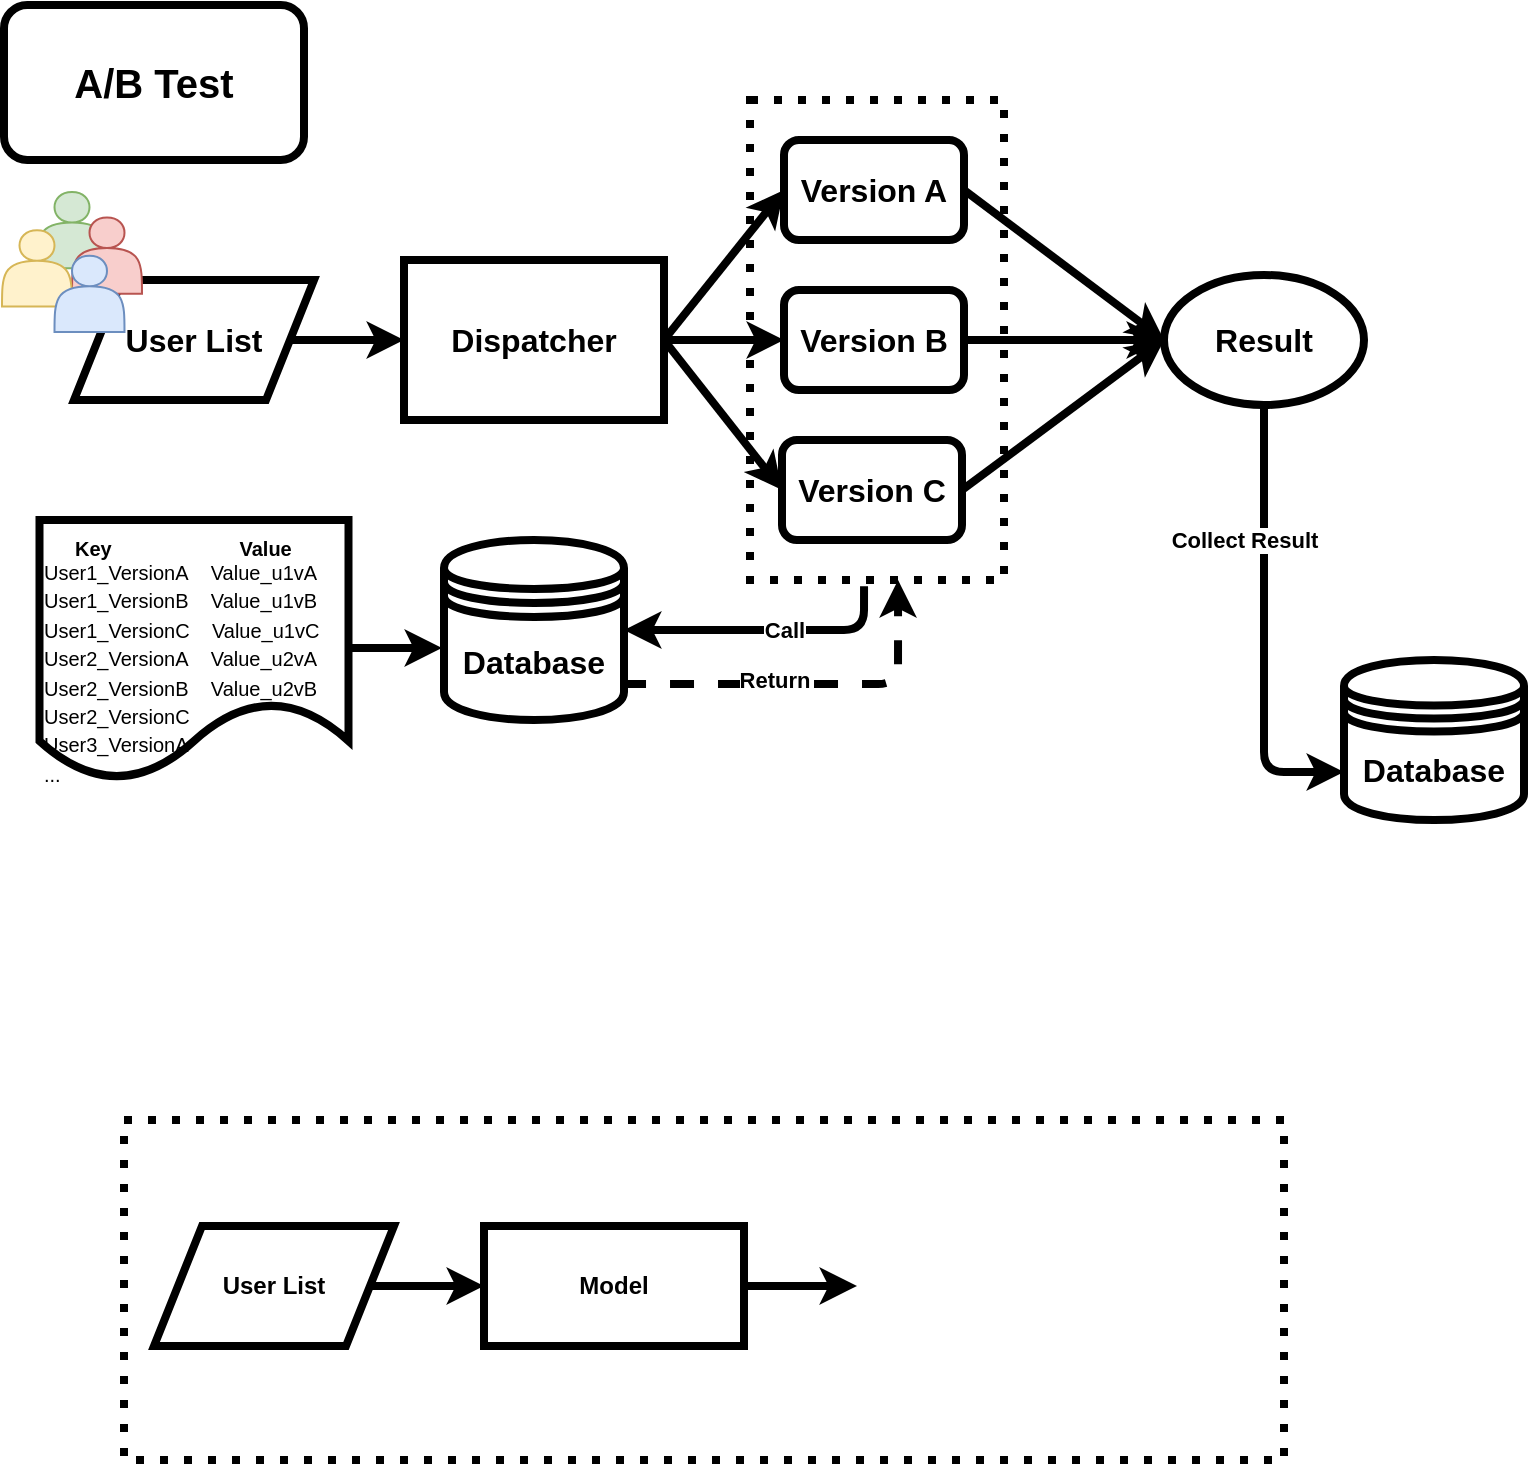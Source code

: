 <mxfile version="13.1.3" type="github" pages="3">
  <diagram id="Da-JqWe7jkn0CXI-Lhb5" name="version3">
    <mxGraphModel dx="831" dy="548" grid="1" gridSize="10" guides="1" tooltips="1" connect="1" arrows="1" fold="1" page="1" pageScale="1" pageWidth="850" pageHeight="1100" math="0" shadow="0">
      <root>
        <mxCell id="J3g5C7pw-c9Jl_xqAZz_-0" />
        <mxCell id="J3g5C7pw-c9Jl_xqAZz_-1" parent="J3g5C7pw-c9Jl_xqAZz_-0" />
        <mxCell id="J3g5C7pw-c9Jl_xqAZz_-9" value="" style="whiteSpace=wrap;html=1;strokeWidth=4;fillColor=none;align=center;dashed=1;dashPattern=1 2;" vertex="1" parent="J3g5C7pw-c9Jl_xqAZz_-1">
          <mxGeometry x="403" y="90" width="127" height="240" as="geometry" />
        </mxCell>
        <mxCell id="J3g5C7pw-c9Jl_xqAZz_-10" value="&lt;b&gt;&lt;font style=&quot;font-size: 16px&quot;&gt;Dispatcher&lt;/font&gt;&lt;/b&gt;" style="rounded=0;whiteSpace=wrap;html=1;strokeWidth=4;fillColor=#FFFFFF;align=center;" vertex="1" parent="J3g5C7pw-c9Jl_xqAZz_-1">
          <mxGeometry x="230" y="170" width="130" height="80" as="geometry" />
        </mxCell>
        <mxCell id="J3g5C7pw-c9Jl_xqAZz_-11" value="&lt;b&gt;&lt;font style=&quot;font-size: 16px&quot;&gt;Version A&lt;/font&gt;&lt;/b&gt;" style="rounded=1;whiteSpace=wrap;html=1;strokeWidth=4;fillColor=#FFFFFF;" vertex="1" parent="J3g5C7pw-c9Jl_xqAZz_-1">
          <mxGeometry x="420" y="110" width="90" height="50" as="geometry" />
        </mxCell>
        <mxCell id="J3g5C7pw-c9Jl_xqAZz_-12" value="&lt;b&gt;&lt;font style=&quot;font-size: 16px&quot;&gt;Version B&lt;/font&gt;&lt;/b&gt;" style="rounded=1;whiteSpace=wrap;html=1;strokeWidth=4;fillColor=#FFFFFF;" vertex="1" parent="J3g5C7pw-c9Jl_xqAZz_-1">
          <mxGeometry x="420" y="185" width="90" height="50" as="geometry" />
        </mxCell>
        <mxCell id="J3g5C7pw-c9Jl_xqAZz_-13" value="&lt;b&gt;&lt;font style=&quot;font-size: 16px&quot;&gt;Version C&lt;/font&gt;&lt;/b&gt;" style="rounded=1;whiteSpace=wrap;html=1;strokeWidth=4;fillColor=#FFFFFF;" vertex="1" parent="J3g5C7pw-c9Jl_xqAZz_-1">
          <mxGeometry x="419" y="260" width="90" height="50" as="geometry" />
        </mxCell>
        <mxCell id="J3g5C7pw-c9Jl_xqAZz_-14" value="" style="endArrow=classic;html=1;rounded=0;strokeWidth=4;exitX=1;exitY=0.5;exitDx=0;exitDy=0;entryX=0;entryY=0.5;entryDx=0;entryDy=0;" edge="1" parent="J3g5C7pw-c9Jl_xqAZz_-1" source="J3g5C7pw-c9Jl_xqAZz_-11" target="J3g5C7pw-c9Jl_xqAZz_-16">
          <mxGeometry width="50" height="50" relative="1" as="geometry">
            <mxPoint x="530" y="134.5" as="sourcePoint" />
            <mxPoint x="610" y="135" as="targetPoint" />
          </mxGeometry>
        </mxCell>
        <mxCell id="J3g5C7pw-c9Jl_xqAZz_-15" value="" style="endArrow=classic;html=1;rounded=0;strokeWidth=4;exitX=1;exitY=0.5;exitDx=0;exitDy=0;entryX=0;entryY=0.5;entryDx=0;entryDy=0;" edge="1" parent="J3g5C7pw-c9Jl_xqAZz_-1" source="J3g5C7pw-c9Jl_xqAZz_-12" target="J3g5C7pw-c9Jl_xqAZz_-16">
          <mxGeometry width="50" height="50" relative="1" as="geometry">
            <mxPoint x="530" y="209.5" as="sourcePoint" />
            <mxPoint x="590" y="209.5" as="targetPoint" />
          </mxGeometry>
        </mxCell>
        <mxCell id="J3g5C7pw-c9Jl_xqAZz_-16" value="&lt;b&gt;&lt;font style=&quot;font-size: 16px&quot;&gt;Result&lt;/font&gt;&lt;/b&gt;" style="ellipse;whiteSpace=wrap;html=1;strokeWidth=4;fillColor=#FFFFFF;" vertex="1" parent="J3g5C7pw-c9Jl_xqAZz_-1">
          <mxGeometry x="610" y="177.5" width="100" height="65" as="geometry" />
        </mxCell>
        <mxCell id="J3g5C7pw-c9Jl_xqAZz_-17" value="" style="endArrow=classic;html=1;rounded=0;strokeWidth=4;exitX=1;exitY=0.5;exitDx=0;exitDy=0;entryX=0;entryY=0.5;entryDx=0;entryDy=0;" edge="1" parent="J3g5C7pw-c9Jl_xqAZz_-1" source="J3g5C7pw-c9Jl_xqAZz_-13" target="J3g5C7pw-c9Jl_xqAZz_-16">
          <mxGeometry width="50" height="50" relative="1" as="geometry">
            <mxPoint x="530" y="284.5" as="sourcePoint" />
            <mxPoint x="610" y="285" as="targetPoint" />
          </mxGeometry>
        </mxCell>
        <mxCell id="J3g5C7pw-c9Jl_xqAZz_-18" value="" style="endArrow=classic;html=1;strokeWidth=4;exitX=0.449;exitY=1.013;exitDx=0;exitDy=0;entryX=1;entryY=0.5;entryDx=0;entryDy=0;exitPerimeter=0;" edge="1" parent="J3g5C7pw-c9Jl_xqAZz_-1" source="J3g5C7pw-c9Jl_xqAZz_-9" target="J3g5C7pw-c9Jl_xqAZz_-26">
          <mxGeometry width="50" height="50" relative="1" as="geometry">
            <mxPoint x="469" y="341" as="sourcePoint" />
            <mxPoint x="465" y="410" as="targetPoint" />
            <Array as="points">
              <mxPoint x="460" y="355" />
            </Array>
          </mxGeometry>
        </mxCell>
        <mxCell id="J3g5C7pw-c9Jl_xqAZz_-19" value="&lt;b&gt;Call&lt;/b&gt;" style="edgeLabel;html=1;align=center;verticalAlign=middle;resizable=0;points=[];" vertex="1" connectable="0" parent="J3g5C7pw-c9Jl_xqAZz_-18">
          <mxGeometry x="-0.569" relative="1" as="geometry">
            <mxPoint x="-31.88" as="offset" />
          </mxGeometry>
        </mxCell>
        <mxCell id="J3g5C7pw-c9Jl_xqAZz_-20" value="" style="endArrow=classic;html=1;strokeWidth=4;dashed=1;entryX=0.583;entryY=1;entryDx=0;entryDy=0;exitX=0.989;exitY=0.8;exitDx=0;exitDy=0;exitPerimeter=0;entryPerimeter=0;" edge="1" parent="J3g5C7pw-c9Jl_xqAZz_-1" source="J3g5C7pw-c9Jl_xqAZz_-26" target="J3g5C7pw-c9Jl_xqAZz_-9">
          <mxGeometry width="50" height="50" relative="1" as="geometry">
            <mxPoint x="498" y="410" as="sourcePoint" />
            <mxPoint x="500" y="340" as="targetPoint" />
            <Array as="points">
              <mxPoint x="477" y="382" />
            </Array>
          </mxGeometry>
        </mxCell>
        <mxCell id="J3g5C7pw-c9Jl_xqAZz_-21" value="&lt;b&gt;Return&lt;/b&gt;" style="edgeLabel;html=1;align=center;verticalAlign=middle;resizable=0;points=[];" vertex="1" connectable="0" parent="J3g5C7pw-c9Jl_xqAZz_-20">
          <mxGeometry x="-0.569" relative="1" as="geometry">
            <mxPoint x="34.99" y="-2.0" as="offset" />
          </mxGeometry>
        </mxCell>
        <mxCell id="J3g5C7pw-c9Jl_xqAZz_-22" value="" style="edgeStyle=elbowEdgeStyle;elbow=vertical;endArrow=classic;html=1;strokeWidth=4;exitX=0.5;exitY=1;exitDx=0;exitDy=0;entryX=0;entryY=0.7;entryDx=0;entryDy=0;" edge="1" parent="J3g5C7pw-c9Jl_xqAZz_-1" source="J3g5C7pw-c9Jl_xqAZz_-16" target="J3g5C7pw-c9Jl_xqAZz_-24">
          <mxGeometry width="50" height="50" relative="1" as="geometry">
            <mxPoint x="670" y="346" as="sourcePoint" />
            <mxPoint x="661" y="420" as="targetPoint" />
            <Array as="points">
              <mxPoint x="680" y="426" />
            </Array>
          </mxGeometry>
        </mxCell>
        <mxCell id="J3g5C7pw-c9Jl_xqAZz_-23" value="&lt;b&gt;Collect Result&lt;/b&gt;" style="edgeLabel;html=1;align=center;verticalAlign=middle;resizable=0;points=[];" vertex="1" connectable="0" parent="J3g5C7pw-c9Jl_xqAZz_-22">
          <mxGeometry x="0.566" relative="1" as="geometry">
            <mxPoint x="-10" y="-107.79" as="offset" />
          </mxGeometry>
        </mxCell>
        <mxCell id="J3g5C7pw-c9Jl_xqAZz_-24" value="&lt;b&gt;&lt;font style=&quot;font-size: 16px&quot;&gt;Database&lt;/font&gt;&lt;/b&gt;" style="shape=datastore;whiteSpace=wrap;html=1;strokeWidth=4;fillColor=#FFFFFF;" vertex="1" parent="J3g5C7pw-c9Jl_xqAZz_-1">
          <mxGeometry x="700" y="370" width="90" height="80" as="geometry" />
        </mxCell>
        <mxCell id="J3g5C7pw-c9Jl_xqAZz_-25" value="&lt;font style=&quot;font-size: 20px&quot;&gt;&lt;b&gt;A/B Test&lt;/b&gt;&lt;/font&gt;" style="rounded=1;whiteSpace=wrap;html=1;strokeWidth=4;fillColor=none;align=center;" vertex="1" parent="J3g5C7pw-c9Jl_xqAZz_-1">
          <mxGeometry x="30" y="42.5" width="150" height="77.5" as="geometry" />
        </mxCell>
        <mxCell id="J3g5C7pw-c9Jl_xqAZz_-26" value="&lt;b&gt;&lt;font style=&quot;font-size: 16px&quot;&gt;Database&lt;/font&gt;&lt;/b&gt;" style="shape=datastore;whiteSpace=wrap;html=1;strokeWidth=4;fillColor=#FFFFFF;" vertex="1" parent="J3g5C7pw-c9Jl_xqAZz_-1">
          <mxGeometry x="250" y="310" width="90" height="90" as="geometry" />
        </mxCell>
        <mxCell id="J3g5C7pw-c9Jl_xqAZz_-27" value="&lt;b&gt;&lt;font style=&quot;font-size: 16px&quot;&gt;User List&lt;/font&gt;&lt;/b&gt;" style="shape=parallelogram;perimeter=parallelogramPerimeter;whiteSpace=wrap;html=1;strokeWidth=4;fillColor=#FFFFFF;align=center;" vertex="1" parent="J3g5C7pw-c9Jl_xqAZz_-1">
          <mxGeometry x="65" y="180" width="120" height="60" as="geometry" />
        </mxCell>
        <mxCell id="J3g5C7pw-c9Jl_xqAZz_-28" value="" style="edgeStyle=orthogonalEdgeStyle;rounded=0;orthogonalLoop=1;jettySize=auto;html=1;strokeWidth=4;exitX=1;exitY=0.5;exitDx=0;exitDy=0;" edge="1" parent="J3g5C7pw-c9Jl_xqAZz_-1" source="J3g5C7pw-c9Jl_xqAZz_-27" target="J3g5C7pw-c9Jl_xqAZz_-10">
          <mxGeometry relative="1" as="geometry">
            <mxPoint x="227" y="209.5" as="targetPoint" />
            <mxPoint x="170" y="209.5" as="sourcePoint" />
          </mxGeometry>
        </mxCell>
        <mxCell id="J3g5C7pw-c9Jl_xqAZz_-29" value="" style="group" vertex="1" connectable="0" parent="J3g5C7pw-c9Jl_xqAZz_-1">
          <mxGeometry x="29" y="136" width="70" height="70" as="geometry" />
        </mxCell>
        <mxCell id="J3g5C7pw-c9Jl_xqAZz_-30" value="" style="group" vertex="1" connectable="0" parent="J3g5C7pw-c9Jl_xqAZz_-29">
          <mxGeometry width="70" height="70" as="geometry" />
        </mxCell>
        <mxCell id="J3g5C7pw-c9Jl_xqAZz_-31" value="" style="group" vertex="1" connectable="0" parent="J3g5C7pw-c9Jl_xqAZz_-30">
          <mxGeometry width="70" height="70" as="geometry" />
        </mxCell>
        <mxCell id="J3g5C7pw-c9Jl_xqAZz_-32" value="" style="shape=actor;whiteSpace=wrap;html=1;fillColor=#d5e8d4;strokeColor=#82b366;" vertex="1" parent="J3g5C7pw-c9Jl_xqAZz_-31">
          <mxGeometry x="17.5" width="35" height="38.182" as="geometry" />
        </mxCell>
        <mxCell id="J3g5C7pw-c9Jl_xqAZz_-33" value="" style="shape=actor;whiteSpace=wrap;html=1;fillColor=#f8cecc;strokeColor=#b85450;" vertex="1" parent="J3g5C7pw-c9Jl_xqAZz_-31">
          <mxGeometry x="35" y="12.727" width="35" height="38.182" as="geometry" />
        </mxCell>
        <mxCell id="J3g5C7pw-c9Jl_xqAZz_-34" value="" style="shape=actor;whiteSpace=wrap;html=1;fillColor=#fff2cc;strokeColor=#d6b656;" vertex="1" parent="J3g5C7pw-c9Jl_xqAZz_-31">
          <mxGeometry y="19.091" width="35" height="38.182" as="geometry" />
        </mxCell>
        <mxCell id="J3g5C7pw-c9Jl_xqAZz_-35" value="" style="shape=actor;whiteSpace=wrap;html=1;fillColor=#dae8fc;strokeColor=#6c8ebf;" vertex="1" parent="J3g5C7pw-c9Jl_xqAZz_-31">
          <mxGeometry x="26.25" y="31.818" width="35" height="38.182" as="geometry" />
        </mxCell>
        <mxCell id="J3g5C7pw-c9Jl_xqAZz_-36" value="" style="endArrow=classic;html=1;strokeWidth=4;entryX=0;entryY=0.5;entryDx=0;entryDy=0;" edge="1" parent="J3g5C7pw-c9Jl_xqAZz_-1" target="J3g5C7pw-c9Jl_xqAZz_-11">
          <mxGeometry width="50" height="50" relative="1" as="geometry">
            <mxPoint x="360" y="210" as="sourcePoint" />
            <mxPoint x="410" y="160" as="targetPoint" />
          </mxGeometry>
        </mxCell>
        <mxCell id="J3g5C7pw-c9Jl_xqAZz_-37" value="" style="endArrow=classic;html=1;strokeWidth=4;entryX=0;entryY=0.5;entryDx=0;entryDy=0;" edge="1" parent="J3g5C7pw-c9Jl_xqAZz_-1" target="J3g5C7pw-c9Jl_xqAZz_-12">
          <mxGeometry width="50" height="50" relative="1" as="geometry">
            <mxPoint x="360" y="210" as="sourcePoint" />
            <mxPoint x="410" y="160" as="targetPoint" />
          </mxGeometry>
        </mxCell>
        <mxCell id="J3g5C7pw-c9Jl_xqAZz_-38" value="" style="endArrow=classic;html=1;strokeWidth=4;entryX=0;entryY=0.5;entryDx=0;entryDy=0;" edge="1" parent="J3g5C7pw-c9Jl_xqAZz_-1" target="J3g5C7pw-c9Jl_xqAZz_-13">
          <mxGeometry width="50" height="50" relative="1" as="geometry">
            <mxPoint x="360" y="210" as="sourcePoint" />
            <mxPoint x="410" y="160" as="targetPoint" />
          </mxGeometry>
        </mxCell>
        <mxCell id="J3g5C7pw-c9Jl_xqAZz_-3" value="" style="whiteSpace=wrap;html=1;strokeWidth=4;fillColor=none;align=center;dashed=1;dashPattern=1 2;" vertex="1" parent="J3g5C7pw-c9Jl_xqAZz_-1">
          <mxGeometry x="90" y="600" width="580" height="170" as="geometry" />
        </mxCell>
        <mxCell id="J3g5C7pw-c9Jl_xqAZz_-4" value="&lt;b&gt;User List&lt;/b&gt;" style="shape=parallelogram;perimeter=parallelogramPerimeter;whiteSpace=wrap;html=1;strokeWidth=4;fillColor=#FFFFFF;align=center;" vertex="1" parent="J3g5C7pw-c9Jl_xqAZz_-1">
          <mxGeometry x="105" y="653" width="120" height="60" as="geometry" />
        </mxCell>
        <mxCell id="J3g5C7pw-c9Jl_xqAZz_-39" value="" style="edgeStyle=orthogonalEdgeStyle;rounded=0;orthogonalLoop=1;jettySize=auto;html=1;exitX=1;exitY=0.5;exitDx=0;exitDy=0;strokeWidth=4;" edge="1" parent="J3g5C7pw-c9Jl_xqAZz_-1" source="J3g5C7pw-c9Jl_xqAZz_-5">
          <mxGeometry relative="1" as="geometry">
            <mxPoint x="249" y="364" as="targetPoint" />
            <Array as="points">
              <mxPoint x="185" y="364" />
            </Array>
          </mxGeometry>
        </mxCell>
        <mxCell id="J3g5C7pw-c9Jl_xqAZz_-5" value="&lt;div style=&quot;text-align: center&quot;&gt;&lt;span style=&quot;font-size: 10px&quot;&gt;&lt;b&gt;Key&amp;nbsp; &amp;nbsp; &amp;nbsp; &amp;nbsp; &amp;nbsp; &amp;nbsp; &amp;nbsp; &amp;nbsp; &amp;nbsp; &amp;nbsp; &amp;nbsp; &amp;nbsp;Value&lt;/b&gt;&lt;/span&gt;&lt;/div&gt;&lt;font style=&quot;font-size: 10px&quot;&gt;&lt;div style=&quot;text-align: center&quot;&gt;&lt;span&gt;User1_VersionA&amp;nbsp; &amp;nbsp; Value_u1vA&amp;nbsp;&lt;/span&gt;&lt;/div&gt;&lt;span&gt;User1_&lt;/span&gt;VersionB&amp;nbsp; &amp;nbsp;&amp;nbsp;&lt;span style=&quot;text-align: center&quot;&gt;Value_u1vB&lt;/span&gt;&lt;span&gt;&lt;br&gt;User1_&lt;/span&gt;VersionC&amp;nbsp; &amp;nbsp;&amp;nbsp;&lt;span style=&quot;text-align: center&quot;&gt;Value_u1vC&lt;/span&gt;&lt;span&gt;&lt;br&gt;User2_&lt;/span&gt;VersionA&amp;nbsp; &amp;nbsp;&amp;nbsp;&lt;span style=&quot;text-align: center&quot;&gt;Value_u2vA&lt;/span&gt;&lt;span&gt;&lt;br&gt;User2_&lt;/span&gt;VersionB&amp;nbsp; &amp;nbsp;&amp;nbsp;&lt;span style=&quot;text-align: center&quot;&gt;Value_u2vB&lt;/span&gt;&lt;span&gt;&lt;br&gt;User2_&lt;/span&gt;VersionC&lt;span&gt;&lt;br&gt;&lt;/span&gt;User3_VersionA&lt;br&gt;...&lt;/font&gt;" style="shape=document;whiteSpace=wrap;html=1;boundedLbl=1;strokeWidth=4;fillColor=#FFFFFF;align=left;horizontal=1;verticalAlign=top;labelPosition=center;verticalLabelPosition=middle;" vertex="1" parent="J3g5C7pw-c9Jl_xqAZz_-1">
          <mxGeometry x="47.75" y="300" width="154.5" height="130" as="geometry" />
        </mxCell>
        <mxCell id="J3g5C7pw-c9Jl_xqAZz_-6" value="&lt;b&gt;Model&lt;/b&gt;" style="rounded=0;whiteSpace=wrap;html=1;strokeWidth=4;fillColor=#FFFFFF;align=center;" vertex="1" parent="J3g5C7pw-c9Jl_xqAZz_-1">
          <mxGeometry x="270" y="653" width="130" height="60" as="geometry" />
        </mxCell>
        <mxCell id="J3g5C7pw-c9Jl_xqAZz_-7" value="" style="edgeStyle=orthogonalEdgeStyle;rounded=0;orthogonalLoop=1;jettySize=auto;html=1;strokeWidth=4;" edge="1" parent="J3g5C7pw-c9Jl_xqAZz_-1" source="J3g5C7pw-c9Jl_xqAZz_-4">
          <mxGeometry relative="1" as="geometry">
            <mxPoint x="270" y="683" as="targetPoint" />
          </mxGeometry>
        </mxCell>
        <mxCell id="J3g5C7pw-c9Jl_xqAZz_-8" value="" style="edgeStyle=orthogonalEdgeStyle;rounded=0;orthogonalLoop=1;jettySize=auto;html=1;strokeWidth=4;exitX=1;exitY=0.5;exitDx=0;exitDy=0;" edge="1" parent="J3g5C7pw-c9Jl_xqAZz_-1" source="J3g5C7pw-c9Jl_xqAZz_-6">
          <mxGeometry relative="1" as="geometry">
            <mxPoint x="413" y="682.5" as="sourcePoint" />
            <mxPoint x="456.5" y="683" as="targetPoint" />
          </mxGeometry>
        </mxCell>
      </root>
    </mxGraphModel>
  </diagram>
  <diagram id="dIA2EtkX-octXhOYNSxC" name="version2">
    <mxGraphModel dx="831" dy="548" grid="1" gridSize="10" guides="1" tooltips="1" connect="1" arrows="1" fold="1" page="1" pageScale="1" pageWidth="850" pageHeight="1100" math="0" shadow="0">
      <root>
        <mxCell id="CGUA-ECJm09ZSKrqVNG9-0" />
        <mxCell id="CGUA-ECJm09ZSKrqVNG9-1" parent="CGUA-ECJm09ZSKrqVNG9-0" />
        <mxCell id="AVktsXUZpbWh8RG4bnSt-0" value="" style="group" parent="CGUA-ECJm09ZSKrqVNG9-1" vertex="1" connectable="0">
          <mxGeometry x="60" y="440" width="580" height="170" as="geometry" />
        </mxCell>
        <mxCell id="M74satt1YnK-4wll9DXa-1" value="" style="whiteSpace=wrap;html=1;strokeWidth=4;fillColor=none;align=center;dashed=1;dashPattern=1 2;" parent="AVktsXUZpbWh8RG4bnSt-0" vertex="1">
          <mxGeometry width="580" height="170" as="geometry" />
        </mxCell>
        <mxCell id="M74satt1YnK-4wll9DXa-0" value="&lt;b&gt;User List&lt;/b&gt;" style="shape=parallelogram;perimeter=parallelogramPerimeter;whiteSpace=wrap;html=1;strokeWidth=4;fillColor=#FFFFFF;align=center;" parent="AVktsXUZpbWh8RG4bnSt-0" vertex="1">
          <mxGeometry x="15" y="53" width="120" height="60" as="geometry" />
        </mxCell>
        <mxCell id="M74satt1YnK-4wll9DXa-30" value="&lt;div style=&quot;text-align: center&quot;&gt;&lt;span style=&quot;font-size: 10px&quot;&gt;&lt;b&gt;Key&amp;nbsp; &amp;nbsp; &amp;nbsp; &amp;nbsp; &amp;nbsp; &amp;nbsp; &amp;nbsp; &amp;nbsp; &amp;nbsp; &amp;nbsp; &amp;nbsp; &amp;nbsp;Value&lt;/b&gt;&lt;/span&gt;&lt;/div&gt;&lt;font style=&quot;font-size: 10px&quot;&gt;&lt;div style=&quot;text-align: center&quot;&gt;&lt;span&gt;User1_VersionA&amp;nbsp; &amp;nbsp; Value_u1vA&amp;nbsp;&lt;/span&gt;&lt;/div&gt;&lt;span&gt;User1_&lt;/span&gt;VersionB&amp;nbsp; &amp;nbsp;&amp;nbsp;&lt;span style=&quot;text-align: center&quot;&gt;Value_u1vB&lt;/span&gt;&lt;span&gt;&lt;br&gt;User1_&lt;/span&gt;VersionC&amp;nbsp; &amp;nbsp;&amp;nbsp;&lt;span style=&quot;text-align: center&quot;&gt;Value_u1vC&lt;/span&gt;&lt;span&gt;&lt;br&gt;User2_&lt;/span&gt;VersionA&amp;nbsp; &amp;nbsp;&amp;nbsp;&lt;span style=&quot;text-align: center&quot;&gt;Value_u2vA&lt;/span&gt;&lt;span&gt;&lt;br&gt;User2_&lt;/span&gt;VersionB&amp;nbsp; &amp;nbsp;&amp;nbsp;&lt;span style=&quot;text-align: center&quot;&gt;Value_u2vB&lt;/span&gt;&lt;span&gt;&lt;br&gt;User2_&lt;/span&gt;VersionC&lt;span&gt;&lt;br&gt;&lt;/span&gt;User3_VersionA&lt;br&gt;...&lt;/font&gt;" style="shape=document;whiteSpace=wrap;html=1;boundedLbl=1;strokeWidth=4;fillColor=#FFFFFF;align=left;horizontal=1;verticalAlign=top;labelPosition=center;verticalLabelPosition=middle;" parent="AVktsXUZpbWh8RG4bnSt-0" vertex="1">
          <mxGeometry x="366.5" y="20" width="179" height="130" as="geometry" />
        </mxCell>
        <mxCell id="M74satt1YnK-4wll9DXa-31" value="&lt;b&gt;Model&lt;/b&gt;" style="rounded=0;whiteSpace=wrap;html=1;strokeWidth=4;fillColor=#FFFFFF;align=center;" parent="AVktsXUZpbWh8RG4bnSt-0" vertex="1">
          <mxGeometry x="180" y="53" width="130" height="60" as="geometry" />
        </mxCell>
        <mxCell id="M74satt1YnK-4wll9DXa-32" value="" style="edgeStyle=orthogonalEdgeStyle;rounded=0;orthogonalLoop=1;jettySize=auto;html=1;strokeWidth=4;" parent="AVktsXUZpbWh8RG4bnSt-0" source="M74satt1YnK-4wll9DXa-0" edge="1">
          <mxGeometry relative="1" as="geometry">
            <mxPoint x="180" y="83" as="targetPoint" />
          </mxGeometry>
        </mxCell>
        <mxCell id="M74satt1YnK-4wll9DXa-33" value="" style="edgeStyle=orthogonalEdgeStyle;rounded=0;orthogonalLoop=1;jettySize=auto;html=1;strokeWidth=4;exitX=1;exitY=0.5;exitDx=0;exitDy=0;" parent="AVktsXUZpbWh8RG4bnSt-0" source="M74satt1YnK-4wll9DXa-31" edge="1">
          <mxGeometry relative="1" as="geometry">
            <mxPoint x="323" y="82.5" as="sourcePoint" />
            <mxPoint x="366.5" y="83" as="targetPoint" />
          </mxGeometry>
        </mxCell>
        <mxCell id="M74satt1YnK-4wll9DXa-2" value="" style="whiteSpace=wrap;html=1;strokeWidth=4;fillColor=none;align=center;dashed=1;dashPattern=1 2;" parent="CGUA-ECJm09ZSKrqVNG9-1" vertex="1">
          <mxGeometry x="403" y="90" width="127" height="240" as="geometry" />
        </mxCell>
        <mxCell id="M74satt1YnK-4wll9DXa-7" value="&lt;b&gt;&lt;font style=&quot;font-size: 16px&quot;&gt;Dispatcher&lt;/font&gt;&lt;/b&gt;" style="rounded=0;whiteSpace=wrap;html=1;strokeWidth=4;fillColor=#FFFFFF;align=center;" parent="CGUA-ECJm09ZSKrqVNG9-1" vertex="1">
          <mxGeometry x="230" y="170" width="130" height="80" as="geometry" />
        </mxCell>
        <mxCell id="M74satt1YnK-4wll9DXa-10" value="&lt;b&gt;&lt;font style=&quot;font-size: 16px&quot;&gt;Version A&lt;/font&gt;&lt;/b&gt;" style="rounded=1;whiteSpace=wrap;html=1;strokeWidth=4;fillColor=#FFFFFF;" parent="CGUA-ECJm09ZSKrqVNG9-1" vertex="1">
          <mxGeometry x="420" y="110" width="90" height="50" as="geometry" />
        </mxCell>
        <mxCell id="M74satt1YnK-4wll9DXa-11" value="&lt;b&gt;&lt;font style=&quot;font-size: 16px&quot;&gt;Version B&lt;/font&gt;&lt;/b&gt;" style="rounded=1;whiteSpace=wrap;html=1;strokeWidth=4;fillColor=#FFFFFF;" parent="CGUA-ECJm09ZSKrqVNG9-1" vertex="1">
          <mxGeometry x="420" y="185" width="90" height="50" as="geometry" />
        </mxCell>
        <mxCell id="M74satt1YnK-4wll9DXa-12" value="&lt;b&gt;&lt;font style=&quot;font-size: 16px&quot;&gt;Version C&lt;/font&gt;&lt;/b&gt;" style="rounded=1;whiteSpace=wrap;html=1;strokeWidth=4;fillColor=#FFFFFF;" parent="CGUA-ECJm09ZSKrqVNG9-1" vertex="1">
          <mxGeometry x="419" y="260" width="90" height="50" as="geometry" />
        </mxCell>
        <mxCell id="M74satt1YnK-4wll9DXa-13" value="" style="endArrow=classic;html=1;rounded=0;strokeWidth=4;exitX=1;exitY=0.5;exitDx=0;exitDy=0;entryX=0;entryY=0.5;entryDx=0;entryDy=0;" parent="CGUA-ECJm09ZSKrqVNG9-1" source="M74satt1YnK-4wll9DXa-10" target="M74satt1YnK-4wll9DXa-17" edge="1">
          <mxGeometry width="50" height="50" relative="1" as="geometry">
            <mxPoint x="530" y="134.5" as="sourcePoint" />
            <mxPoint x="610" y="135" as="targetPoint" />
          </mxGeometry>
        </mxCell>
        <mxCell id="M74satt1YnK-4wll9DXa-16" value="" style="endArrow=classic;html=1;rounded=0;strokeWidth=4;exitX=1;exitY=0.5;exitDx=0;exitDy=0;entryX=0;entryY=0.5;entryDx=0;entryDy=0;" parent="CGUA-ECJm09ZSKrqVNG9-1" source="M74satt1YnK-4wll9DXa-11" target="M74satt1YnK-4wll9DXa-17" edge="1">
          <mxGeometry width="50" height="50" relative="1" as="geometry">
            <mxPoint x="530" y="209.5" as="sourcePoint" />
            <mxPoint x="590" y="209.5" as="targetPoint" />
          </mxGeometry>
        </mxCell>
        <mxCell id="M74satt1YnK-4wll9DXa-17" value="&lt;b&gt;&lt;font style=&quot;font-size: 16px&quot;&gt;Result&lt;/font&gt;&lt;/b&gt;" style="ellipse;whiteSpace=wrap;html=1;strokeWidth=4;fillColor=#FFFFFF;" parent="CGUA-ECJm09ZSKrqVNG9-1" vertex="1">
          <mxGeometry x="610" y="177.5" width="100" height="65" as="geometry" />
        </mxCell>
        <mxCell id="M74satt1YnK-4wll9DXa-18" value="" style="endArrow=classic;html=1;rounded=0;strokeWidth=4;exitX=1;exitY=0.5;exitDx=0;exitDy=0;entryX=0;entryY=0.5;entryDx=0;entryDy=0;" parent="CGUA-ECJm09ZSKrqVNG9-1" source="M74satt1YnK-4wll9DXa-12" target="M74satt1YnK-4wll9DXa-17" edge="1">
          <mxGeometry width="50" height="50" relative="1" as="geometry">
            <mxPoint x="530" y="284.5" as="sourcePoint" />
            <mxPoint x="610" y="285" as="targetPoint" />
          </mxGeometry>
        </mxCell>
        <mxCell id="M74satt1YnK-4wll9DXa-22" value="" style="endArrow=classic;html=1;strokeWidth=4;exitX=0.5;exitY=1;exitDx=0;exitDy=0;entryX=0.215;entryY=0.008;entryDx=0;entryDy=0;entryPerimeter=0;" parent="CGUA-ECJm09ZSKrqVNG9-1" source="M74satt1YnK-4wll9DXa-2" target="M74satt1YnK-4wll9DXa-30" edge="1">
          <mxGeometry width="50" height="50" relative="1" as="geometry">
            <mxPoint x="469" y="341" as="sourcePoint" />
            <mxPoint x="470" y="478" as="targetPoint" />
          </mxGeometry>
        </mxCell>
        <mxCell id="M74satt1YnK-4wll9DXa-23" value="&lt;b&gt;Call&lt;/b&gt;" style="edgeLabel;html=1;align=center;verticalAlign=middle;resizable=0;points=[];" parent="M74satt1YnK-4wll9DXa-22" vertex="1" connectable="0">
          <mxGeometry x="-0.569" relative="1" as="geometry">
            <mxPoint x="-6.17" y="52" as="offset" />
          </mxGeometry>
        </mxCell>
        <mxCell id="M74satt1YnK-4wll9DXa-24" value="" style="endArrow=classic;html=1;strokeWidth=4;dashed=1;entryX=0.75;entryY=1;entryDx=0;entryDy=0;exitX=0.411;exitY=0;exitDx=0;exitDy=0;exitPerimeter=0;" parent="CGUA-ECJm09ZSKrqVNG9-1" source="M74satt1YnK-4wll9DXa-30" target="M74satt1YnK-4wll9DXa-2" edge="1">
          <mxGeometry width="50" height="50" relative="1" as="geometry">
            <mxPoint x="498" y="470" as="sourcePoint" />
            <mxPoint x="500" y="340" as="targetPoint" />
          </mxGeometry>
        </mxCell>
        <mxCell id="M74satt1YnK-4wll9DXa-25" value="&lt;b&gt;Return&lt;/b&gt;" style="edgeLabel;html=1;align=center;verticalAlign=middle;resizable=0;points=[];" parent="M74satt1YnK-4wll9DXa-24" vertex="1" connectable="0">
          <mxGeometry x="-0.569" relative="1" as="geometry">
            <mxPoint x="21.95" y="-31.0" as="offset" />
          </mxGeometry>
        </mxCell>
        <mxCell id="M74satt1YnK-4wll9DXa-27" value="" style="edgeStyle=elbowEdgeStyle;elbow=vertical;endArrow=classic;html=1;strokeWidth=4;exitX=0.5;exitY=1;exitDx=0;exitDy=0;entryX=0;entryY=0.7;entryDx=0;entryDy=0;" parent="CGUA-ECJm09ZSKrqVNG9-1" source="M74satt1YnK-4wll9DXa-17" target="M74satt1YnK-4wll9DXa-29" edge="1">
          <mxGeometry width="50" height="50" relative="1" as="geometry">
            <mxPoint x="670" y="346" as="sourcePoint" />
            <mxPoint x="661" y="420" as="targetPoint" />
            <Array as="points">
              <mxPoint x="680" y="426" />
            </Array>
          </mxGeometry>
        </mxCell>
        <mxCell id="M74satt1YnK-4wll9DXa-28" value="&lt;b&gt;Collect Result&lt;/b&gt;" style="edgeLabel;html=1;align=center;verticalAlign=middle;resizable=0;points=[];" parent="M74satt1YnK-4wll9DXa-27" vertex="1" connectable="0">
          <mxGeometry x="0.566" relative="1" as="geometry">
            <mxPoint x="-10" y="-107.79" as="offset" />
          </mxGeometry>
        </mxCell>
        <mxCell id="M74satt1YnK-4wll9DXa-29" value="&lt;b&gt;&lt;font style=&quot;font-size: 16px&quot;&gt;Database&lt;/font&gt;&lt;/b&gt;" style="shape=datastore;whiteSpace=wrap;html=1;strokeWidth=4;fillColor=#FFFFFF;" parent="CGUA-ECJm09ZSKrqVNG9-1" vertex="1">
          <mxGeometry x="700" y="370" width="90" height="80" as="geometry" />
        </mxCell>
        <mxCell id="M74satt1YnK-4wll9DXa-34" value="&lt;font style=&quot;font-size: 20px&quot;&gt;&lt;b&gt;A/B Test&lt;/b&gt;&lt;/font&gt;" style="rounded=1;whiteSpace=wrap;html=1;strokeWidth=4;fillColor=none;align=center;" parent="CGUA-ECJm09ZSKrqVNG9-1" vertex="1">
          <mxGeometry x="30" y="42.5" width="150" height="77.5" as="geometry" />
        </mxCell>
        <mxCell id="AVktsXUZpbWh8RG4bnSt-1" value="&lt;b&gt;&lt;font style=&quot;font-size: 16px&quot;&gt;Database&lt;/font&gt;&lt;/b&gt;" style="shape=datastore;whiteSpace=wrap;html=1;strokeWidth=4;fillColor=#FFFFFF;" parent="CGUA-ECJm09ZSKrqVNG9-1" vertex="1">
          <mxGeometry x="80" y="390" width="90" height="90" as="geometry" />
        </mxCell>
        <mxCell id="AVktsXUZpbWh8RG4bnSt-2" value="&lt;b&gt;&lt;font style=&quot;font-size: 16px&quot;&gt;User List&lt;/font&gt;&lt;/b&gt;" style="shape=parallelogram;perimeter=parallelogramPerimeter;whiteSpace=wrap;html=1;strokeWidth=4;fillColor=#FFFFFF;align=center;" parent="CGUA-ECJm09ZSKrqVNG9-1" vertex="1">
          <mxGeometry x="65" y="180" width="120" height="60" as="geometry" />
        </mxCell>
        <mxCell id="AVktsXUZpbWh8RG4bnSt-4" value="" style="edgeStyle=orthogonalEdgeStyle;rounded=0;orthogonalLoop=1;jettySize=auto;html=1;strokeWidth=4;exitX=1;exitY=0.5;exitDx=0;exitDy=0;" parent="CGUA-ECJm09ZSKrqVNG9-1" source="AVktsXUZpbWh8RG4bnSt-2" target="M74satt1YnK-4wll9DXa-7" edge="1">
          <mxGeometry relative="1" as="geometry">
            <mxPoint x="227" y="209.5" as="targetPoint" />
            <mxPoint x="170" y="209.5" as="sourcePoint" />
          </mxGeometry>
        </mxCell>
        <mxCell id="AVktsXUZpbWh8RG4bnSt-8" value="" style="group" parent="CGUA-ECJm09ZSKrqVNG9-1" vertex="1" connectable="0">
          <mxGeometry x="29" y="136" width="70" height="70" as="geometry" />
        </mxCell>
        <mxCell id="AVktsXUZpbWh8RG4bnSt-6" value="" style="group" parent="AVktsXUZpbWh8RG4bnSt-8" vertex="1" connectable="0">
          <mxGeometry width="70" height="70" as="geometry" />
        </mxCell>
        <mxCell id="AVktsXUZpbWh8RG4bnSt-3" value="" style="group" parent="AVktsXUZpbWh8RG4bnSt-6" vertex="1" connectable="0">
          <mxGeometry width="70" height="70" as="geometry" />
        </mxCell>
        <mxCell id="M74satt1YnK-4wll9DXa-3" value="" style="shape=actor;whiteSpace=wrap;html=1;fillColor=#d5e8d4;strokeColor=#82b366;" parent="AVktsXUZpbWh8RG4bnSt-3" vertex="1">
          <mxGeometry x="17.5" width="35" height="38.182" as="geometry" />
        </mxCell>
        <mxCell id="M74satt1YnK-4wll9DXa-4" value="" style="shape=actor;whiteSpace=wrap;html=1;fillColor=#f8cecc;strokeColor=#b85450;" parent="AVktsXUZpbWh8RG4bnSt-3" vertex="1">
          <mxGeometry x="35" y="12.727" width="35" height="38.182" as="geometry" />
        </mxCell>
        <mxCell id="M74satt1YnK-4wll9DXa-5" value="" style="shape=actor;whiteSpace=wrap;html=1;fillColor=#fff2cc;strokeColor=#d6b656;" parent="AVktsXUZpbWh8RG4bnSt-3" vertex="1">
          <mxGeometry y="19.091" width="35" height="38.182" as="geometry" />
        </mxCell>
        <mxCell id="M74satt1YnK-4wll9DXa-9" value="" style="shape=actor;whiteSpace=wrap;html=1;fillColor=#dae8fc;strokeColor=#6c8ebf;" parent="AVktsXUZpbWh8RG4bnSt-3" vertex="1">
          <mxGeometry x="26.25" y="31.818" width="35" height="38.182" as="geometry" />
        </mxCell>
        <mxCell id="AVktsXUZpbWh8RG4bnSt-12" value="" style="endArrow=classic;html=1;strokeWidth=4;entryX=0;entryY=0.5;entryDx=0;entryDy=0;" parent="CGUA-ECJm09ZSKrqVNG9-1" target="M74satt1YnK-4wll9DXa-10" edge="1">
          <mxGeometry width="50" height="50" relative="1" as="geometry">
            <mxPoint x="360" y="210" as="sourcePoint" />
            <mxPoint x="410" y="160" as="targetPoint" />
          </mxGeometry>
        </mxCell>
        <mxCell id="AVktsXUZpbWh8RG4bnSt-14" value="" style="endArrow=classic;html=1;strokeWidth=4;entryX=0;entryY=0.5;entryDx=0;entryDy=0;" parent="CGUA-ECJm09ZSKrqVNG9-1" target="M74satt1YnK-4wll9DXa-11" edge="1">
          <mxGeometry width="50" height="50" relative="1" as="geometry">
            <mxPoint x="360" y="210" as="sourcePoint" />
            <mxPoint x="410" y="160" as="targetPoint" />
          </mxGeometry>
        </mxCell>
        <mxCell id="AVktsXUZpbWh8RG4bnSt-15" value="" style="endArrow=classic;html=1;strokeWidth=4;entryX=0;entryY=0.5;entryDx=0;entryDy=0;" parent="CGUA-ECJm09ZSKrqVNG9-1" target="M74satt1YnK-4wll9DXa-12" edge="1">
          <mxGeometry width="50" height="50" relative="1" as="geometry">
            <mxPoint x="360" y="210" as="sourcePoint" />
            <mxPoint x="410" y="160" as="targetPoint" />
          </mxGeometry>
        </mxCell>
      </root>
    </mxGraphModel>
  </diagram>
  <diagram id="Hq4DuB4G5Q0XToz3wvH3" name="version1">
    
    <mxGraphModel dx="745" dy="590" grid="1" gridSize="10" guides="1" tooltips="1" connect="1" arrows="1" fold="1" page="1" pageScale="1" pageWidth="850" pageHeight="1100" math="0" shadow="0">
      
      <root>
        
        <mxCell id="0" />
        
        <mxCell id="1" parent="0" />
        
        <mxCell id="IHCtJjidZSzaSEiklruB-39" value="&lt;b&gt;User List&lt;/b&gt;" style="shape=parallelogram;perimeter=parallelogramPerimeter;whiteSpace=wrap;html=1;strokeWidth=4;fillColor=#FFFFFF;align=center;" parent="1" vertex="1">
          
          <mxGeometry x="158.5" y="528" width="120" height="60" as="geometry" />
          
        </mxCell>
        
        <mxCell id="IHCtJjidZSzaSEiklruB-58" value="" style="whiteSpace=wrap;html=1;strokeWidth=4;fillColor=none;align=center;dashed=1;dashPattern=1 2;" parent="1" vertex="1">
          
          <mxGeometry x="143.5" y="475" width="580" height="170" as="geometry" />
          
        </mxCell>
        
        <mxCell id="IHCtJjidZSzaSEiklruB-53" value="" style="whiteSpace=wrap;html=1;strokeWidth=4;fillColor=none;align=center;dashed=1;dashPattern=1 2;" parent="1" vertex="1">
          
          <mxGeometry x="403" y="90" width="127" height="240" as="geometry" />
          
        </mxCell>
        
        <mxCell id="IHCtJjidZSzaSEiklruB-1" value="" style="shape=actor;whiteSpace=wrap;html=1;fillColor=#d5e8d4;strokeColor=#82b366;" parent="1" vertex="1">
          
          <mxGeometry x="70" y="160" width="40" height="60" as="geometry" />
          
        </mxCell>
        
        <mxCell id="IHCtJjidZSzaSEiklruB-2" value="" style="shape=actor;whiteSpace=wrap;html=1;fillColor=#f8cecc;strokeColor=#b85450;" parent="1" vertex="1">
          
          <mxGeometry x="90" y="180" width="40" height="60" as="geometry" />
          
        </mxCell>
        
        <mxCell id="IHCtJjidZSzaSEiklruB-3" value="" style="shape=actor;whiteSpace=wrap;html=1;fillColor=#fff2cc;strokeColor=#d6b656;" parent="1" vertex="1">
          
          <mxGeometry x="50" y="190" width="40" height="60" as="geometry" />
          
        </mxCell>
        
        <mxCell id="IHCtJjidZSzaSEiklruB-4" value="" style="shape=singleArrow;whiteSpace=wrap;html=1;fillColor=#000000;" parent="1" vertex="1">
          
          <mxGeometry x="150" y="195" width="60" height="30" as="geometry" />
          
        </mxCell>
        
        <mxCell id="IHCtJjidZSzaSEiklruB-5" value="&lt;b&gt;&lt;font style=&quot;font-size: 16px&quot;&gt;Dispatcher&lt;/font&gt;&lt;/b&gt;" style="rounded=0;whiteSpace=wrap;html=1;strokeWidth=4;fillColor=#FFFFFF;align=center;" parent="1" vertex="1">
          
          <mxGeometry x="230" y="170" width="130" height="80" as="geometry" />
          
        </mxCell>
        
        <mxCell id="IHCtJjidZSzaSEiklruB-6" value="" style="shape=curlyBracket;whiteSpace=wrap;html=1;rounded=1;strokeWidth=4;fillColor=#FFFFFF;" parent="1" vertex="1">
          
          <mxGeometry x="370" y="135" width="30" height="150" as="geometry" />
          
        </mxCell>
        
        <mxCell id="IHCtJjidZSzaSEiklruB-7" value="" style="shape=actor;whiteSpace=wrap;html=1;fillColor=#dae8fc;strokeColor=#6c8ebf;" parent="1" vertex="1">
          
          <mxGeometry x="80" y="210" width="40" height="60" as="geometry" />
          
        </mxCell>
        
        <mxCell id="IHCtJjidZSzaSEiklruB-8" value="&lt;b&gt;Version 1&lt;/b&gt;" style="rounded=1;whiteSpace=wrap;html=1;strokeWidth=4;fillColor=#FFFFFF;" parent="1" vertex="1">
          
          <mxGeometry x="420" y="110" width="90" height="50" as="geometry" />
          
        </mxCell>
        
        <mxCell id="IHCtJjidZSzaSEiklruB-9" value="&lt;b&gt;Version 2&lt;/b&gt;" style="rounded=1;whiteSpace=wrap;html=1;strokeWidth=4;fillColor=#FFFFFF;" parent="1" vertex="1">
          
          <mxGeometry x="420" y="185" width="90" height="50" as="geometry" />
          
        </mxCell>
        
        <mxCell id="IHCtJjidZSzaSEiklruB-10" value="&lt;b&gt;Version 3&lt;/b&gt;" style="rounded=1;whiteSpace=wrap;html=1;strokeWidth=4;fillColor=#FFFFFF;" parent="1" vertex="1">
          
          <mxGeometry x="420" y="260" width="90" height="50" as="geometry" />
          
        </mxCell>
        
        <mxCell id="IHCtJjidZSzaSEiklruB-11" value="" style="endArrow=classic;html=1;rounded=0;strokeWidth=4;exitX=1;exitY=0.5;exitDx=0;exitDy=0;entryX=0;entryY=0.5;entryDx=0;entryDy=0;" parent="1" source="IHCtJjidZSzaSEiklruB-8" target="IHCtJjidZSzaSEiklruB-15" edge="1">
          
          <mxGeometry width="50" height="50" relative="1" as="geometry">
            
            <mxPoint x="530" y="134.5" as="sourcePoint" />
            
            <mxPoint x="590" y="134.5" as="targetPoint" />
            
          </mxGeometry>
          
        </mxCell>
        
        <mxCell id="IHCtJjidZSzaSEiklruB-14" value="UserA&lt;br&gt;UserB&lt;br&gt;UserC&lt;br&gt;UserD" style="label;whiteSpace=wrap;html=1;image=img/clipart/Gear_128x128.png;strokeWidth=4;fillColor=#FFFFFF;" parent="1" vertex="1">
          
          <mxGeometry x="35" y="285" width="110" height="70" as="geometry" />
          
        </mxCell>
        
        <mxCell id="IHCtJjidZSzaSEiklruB-15" value="&lt;b&gt;Result 1&lt;/b&gt;" style="ellipse;whiteSpace=wrap;html=1;strokeWidth=4;fillColor=#FFFFFF;" parent="1" vertex="1">
          
          <mxGeometry x="610" y="102.5" width="100" height="65" as="geometry" />
          
        </mxCell>
        
        <mxCell id="IHCtJjidZSzaSEiklruB-16" value="" style="endArrow=classic;html=1;rounded=0;strokeWidth=4;exitX=1;exitY=0.5;exitDx=0;exitDy=0;entryX=0;entryY=0.5;entryDx=0;entryDy=0;" parent="1" source="IHCtJjidZSzaSEiklruB-9" target="IHCtJjidZSzaSEiklruB-17" edge="1">
          
          <mxGeometry width="50" height="50" relative="1" as="geometry">
            
            <mxPoint x="530" y="209.5" as="sourcePoint" />
            
            <mxPoint x="590" y="209.5" as="targetPoint" />
            
          </mxGeometry>
          
        </mxCell>
        
        <mxCell id="IHCtJjidZSzaSEiklruB-17" value="&lt;b&gt;Result 2&lt;/b&gt;" style="ellipse;whiteSpace=wrap;html=1;strokeWidth=4;fillColor=#FFFFFF;" parent="1" vertex="1">
          
          <mxGeometry x="610" y="177.5" width="100" height="65" as="geometry" />
          
        </mxCell>
        
        <mxCell id="IHCtJjidZSzaSEiklruB-20" value="" style="endArrow=classic;html=1;rounded=0;strokeWidth=4;exitX=1;exitY=0.5;exitDx=0;exitDy=0;entryX=0;entryY=0.5;entryDx=0;entryDy=0;" parent="1" source="IHCtJjidZSzaSEiklruB-10" target="IHCtJjidZSzaSEiklruB-21" edge="1">
          
          <mxGeometry width="50" height="50" relative="1" as="geometry">
            
            <mxPoint x="530" y="284.5" as="sourcePoint" />
            
            <mxPoint x="600" y="285" as="targetPoint" />
            
          </mxGeometry>
          
        </mxCell>
        
        <mxCell id="IHCtJjidZSzaSEiklruB-21" value="&lt;b&gt;Result 3&lt;/b&gt;" style="ellipse;whiteSpace=wrap;html=1;strokeWidth=4;fillColor=#FFFFFF;" parent="1" vertex="1">
          
          <mxGeometry x="610" y="252.5" width="100" height="65" as="geometry" />
          
        </mxCell>
        
        <mxCell id="IHCtJjidZSzaSEiklruB-25" value="" style="edgeStyle=segmentEdgeStyle;endArrow=classic;html=1;strokeWidth=4;entryX=0.046;entryY=0.488;entryDx=0;entryDy=0;entryPerimeter=0;" parent="1" target="IHCtJjidZSzaSEiklruB-58" edge="1">
          
          <mxGeometry width="50" height="50" relative="1" as="geometry">
            
            <mxPoint x="90" y="380" as="sourcePoint" />
            
            <mxPoint x="130" y="558" as="targetPoint" />
            
            <Array as="points">
              
              <mxPoint x="90" y="558" />
              
            </Array>
            
          </mxGeometry>
          
        </mxCell>
        
        <mxCell id="IHCtJjidZSzaSEiklruB-29" value="&lt;b&gt;User ID&lt;/b&gt;" style="edgeLabel;html=1;align=center;verticalAlign=middle;resizable=0;points=[];" parent="IHCtJjidZSzaSEiklruB-25" vertex="1" connectable="0">
          
          <mxGeometry x="-0.385" y="23" relative="1" as="geometry">
            
            <mxPoint x="-33" y="18" as="offset" />
            
          </mxGeometry>
          
        </mxCell>
        
        <mxCell id="IHCtJjidZSzaSEiklruB-27" value="" style="endArrow=classic;html=1;strokeWidth=4;entryX=0.215;entryY=-0.013;entryDx=0;entryDy=0;entryPerimeter=0;exitX=0.5;exitY=1;exitDx=0;exitDy=0;" parent="1" source="IHCtJjidZSzaSEiklruB-53" target="IHCtJjidZSzaSEiklruB-23" edge="1">
          
          <mxGeometry width="50" height="50" relative="1" as="geometry">
            
            <mxPoint x="469" y="341" as="sourcePoint" />
            
            <mxPoint x="539" y="441" as="targetPoint" />
            
          </mxGeometry>
          
        </mxCell>
        
        <mxCell id="IHCtJjidZSzaSEiklruB-28" value="&lt;b&gt;Query&lt;/b&gt;" style="edgeLabel;html=1;align=center;verticalAlign=middle;resizable=0;points=[];" parent="IHCtJjidZSzaSEiklruB-27" vertex="1" connectable="0">
          
          <mxGeometry x="-0.569" relative="1" as="geometry">
            
            <mxPoint x="10.5" y="19.21" as="offset" />
            
          </mxGeometry>
          
        </mxCell>
        
        <mxCell id="IHCtJjidZSzaSEiklruB-51" value="" style="endArrow=classic;html=1;strokeWidth=4;dashed=1;exitX=0.359;exitY=-0.013;exitDx=0;exitDy=0;exitPerimeter=0;entryX=0.75;entryY=1;entryDx=0;entryDy=0;" parent="1" source="IHCtJjidZSzaSEiklruB-23" target="IHCtJjidZSzaSEiklruB-53" edge="1">
          
          <mxGeometry width="50" height="50" relative="1" as="geometry">
            
            <mxPoint x="561" y="420.5" as="sourcePoint" />
            
            <mxPoint x="500" y="340" as="targetPoint" />
            
          </mxGeometry>
          
        </mxCell>
        
        <mxCell id="IHCtJjidZSzaSEiklruB-52" value="&lt;b&gt;Return&lt;/b&gt;" style="edgeLabel;html=1;align=center;verticalAlign=middle;resizable=0;points=[];" parent="IHCtJjidZSzaSEiklruB-51" vertex="1" connectable="0">
          
          <mxGeometry x="-0.569" relative="1" as="geometry">
            
            <mxPoint x="-15.98" y="-43.49" as="offset" />
            
          </mxGeometry>
          
        </mxCell>
        
        <mxCell id="IHCtJjidZSzaSEiklruB-54" value="" style="whiteSpace=wrap;html=1;strokeWidth=4;fillColor=none;align=center;dashed=1;dashPattern=1 2;" parent="1" vertex="1">
          
          <mxGeometry x="580" y="90" width="143.5" height="240" as="geometry" />
          
        </mxCell>
        
        <mxCell id="IHCtJjidZSzaSEiklruB-56" value="" style="edgeStyle=elbowEdgeStyle;elbow=horizontal;endArrow=classic;html=1;strokeWidth=4;exitX=0.564;exitY=1.004;exitDx=0;exitDy=0;exitPerimeter=0;entryX=1;entryY=0.5;entryDx=0;entryDy=0;" parent="1" source="IHCtJjidZSzaSEiklruB-54" target="IHCtJjidZSzaSEiklruB-22" edge="1">
          
          <mxGeometry width="50" height="50" relative="1" as="geometry">
            
            <mxPoint x="670" y="346" as="sourcePoint" />
            
            <mxPoint x="340" y="396" as="targetPoint" />
            
            <Array as="points">
              
              <mxPoint x="660" y="396" />
              
            </Array>
            
          </mxGeometry>
          
        </mxCell>
        
        <mxCell id="IHCtJjidZSzaSEiklruB-57" value="&lt;b&gt;Save Results&lt;/b&gt;" style="edgeLabel;html=1;align=center;verticalAlign=middle;resizable=0;points=[];" parent="IHCtJjidZSzaSEiklruB-56" vertex="1" connectable="0">
          
          <mxGeometry x="0.566" relative="1" as="geometry">
            
            <mxPoint x="3.03" y="-15" as="offset" />
            
          </mxGeometry>
          
        </mxCell>
        
        <mxCell id="IHCtJjidZSzaSEiklruB-22" value="&lt;b&gt;&lt;font style=&quot;font-size: 16px&quot;&gt;Database&lt;/font&gt;&lt;/b&gt;" style="shape=datastore;whiteSpace=wrap;html=1;strokeWidth=4;fillColor=#FFFFFF;" parent="1" vertex="1">
          
          <mxGeometry x="200" y="400" width="90" height="110" as="geometry" />
          
        </mxCell>
        
        <mxCell id="IHCtJjidZSzaSEiklruB-23" value="&lt;font style=&quot;font-size: 10px&quot;&gt;&lt;span&gt;UserA&amp;nbsp; UserA_model1&amp;nbsp;&lt;br&gt;UserA&amp;nbsp; UserA_model2&lt;br&gt;UserA&amp;nbsp; UserA_model3&lt;br&gt;UserB&amp;nbsp; UserB_model1&lt;br&gt;UserB&amp;nbsp; UserB_model2&lt;br&gt;UserB&amp;nbsp; UserB_model3&lt;br&gt;&lt;/span&gt;UserC&amp;nbsp; UserC_model1&lt;br&gt;...&lt;/font&gt;" style="shape=document;whiteSpace=wrap;html=1;boundedLbl=1;strokeWidth=4;fillColor=#FFFFFF;align=left;horizontal=1;verticalAlign=top;labelPosition=center;verticalLabelPosition=middle;" parent="1" vertex="1">
          
          <mxGeometry x="510" y="495" width="170" height="130" as="geometry" />
          
        </mxCell>
        
        <mxCell id="IHCtJjidZSzaSEiklruB-34" value="&lt;b&gt;Model&lt;/b&gt;" style="rounded=0;whiteSpace=wrap;html=1;strokeWidth=4;fillColor=#FFFFFF;align=center;" parent="1" vertex="1">
          
          <mxGeometry x="323.5" y="528" width="130" height="60" as="geometry" />
          
        </mxCell>
        
        <mxCell id="IHCtJjidZSzaSEiklruB-45" value="" style="edgeStyle=orthogonalEdgeStyle;rounded=0;orthogonalLoop=1;jettySize=auto;html=1;strokeWidth=4;" parent="1" source="IHCtJjidZSzaSEiklruB-39" edge="1">
          
          <mxGeometry relative="1" as="geometry">
            
            <mxPoint x="323.5" y="558" as="targetPoint" />
            
          </mxGeometry>
          
        </mxCell>
        
        <mxCell id="IHCtJjidZSzaSEiklruB-62" value="" style="edgeStyle=orthogonalEdgeStyle;rounded=0;orthogonalLoop=1;jettySize=auto;html=1;strokeWidth=4;exitX=1;exitY=0.5;exitDx=0;exitDy=0;" parent="1" source="IHCtJjidZSzaSEiklruB-34" edge="1">
          
          <mxGeometry relative="1" as="geometry">
            
            <mxPoint x="466.5" y="557.5" as="sourcePoint" />
            
            <mxPoint x="510" y="558" as="targetPoint" />
            
          </mxGeometry>
          
        </mxCell>
        
        <mxCell id="IHCtJjidZSzaSEiklruB-67" value="&lt;font style=&quot;font-size: 20px&quot;&gt;A/B Test&lt;/font&gt;" style="rounded=1;whiteSpace=wrap;html=1;strokeWidth=4;fillColor=none;align=center;" parent="1" vertex="1">
          
          <mxGeometry x="30" y="42.5" width="150" height="77.5" as="geometry" />
          
        </mxCell>
        
      </root>
      
    </mxGraphModel>
    
  </diagram>
</mxfile>
